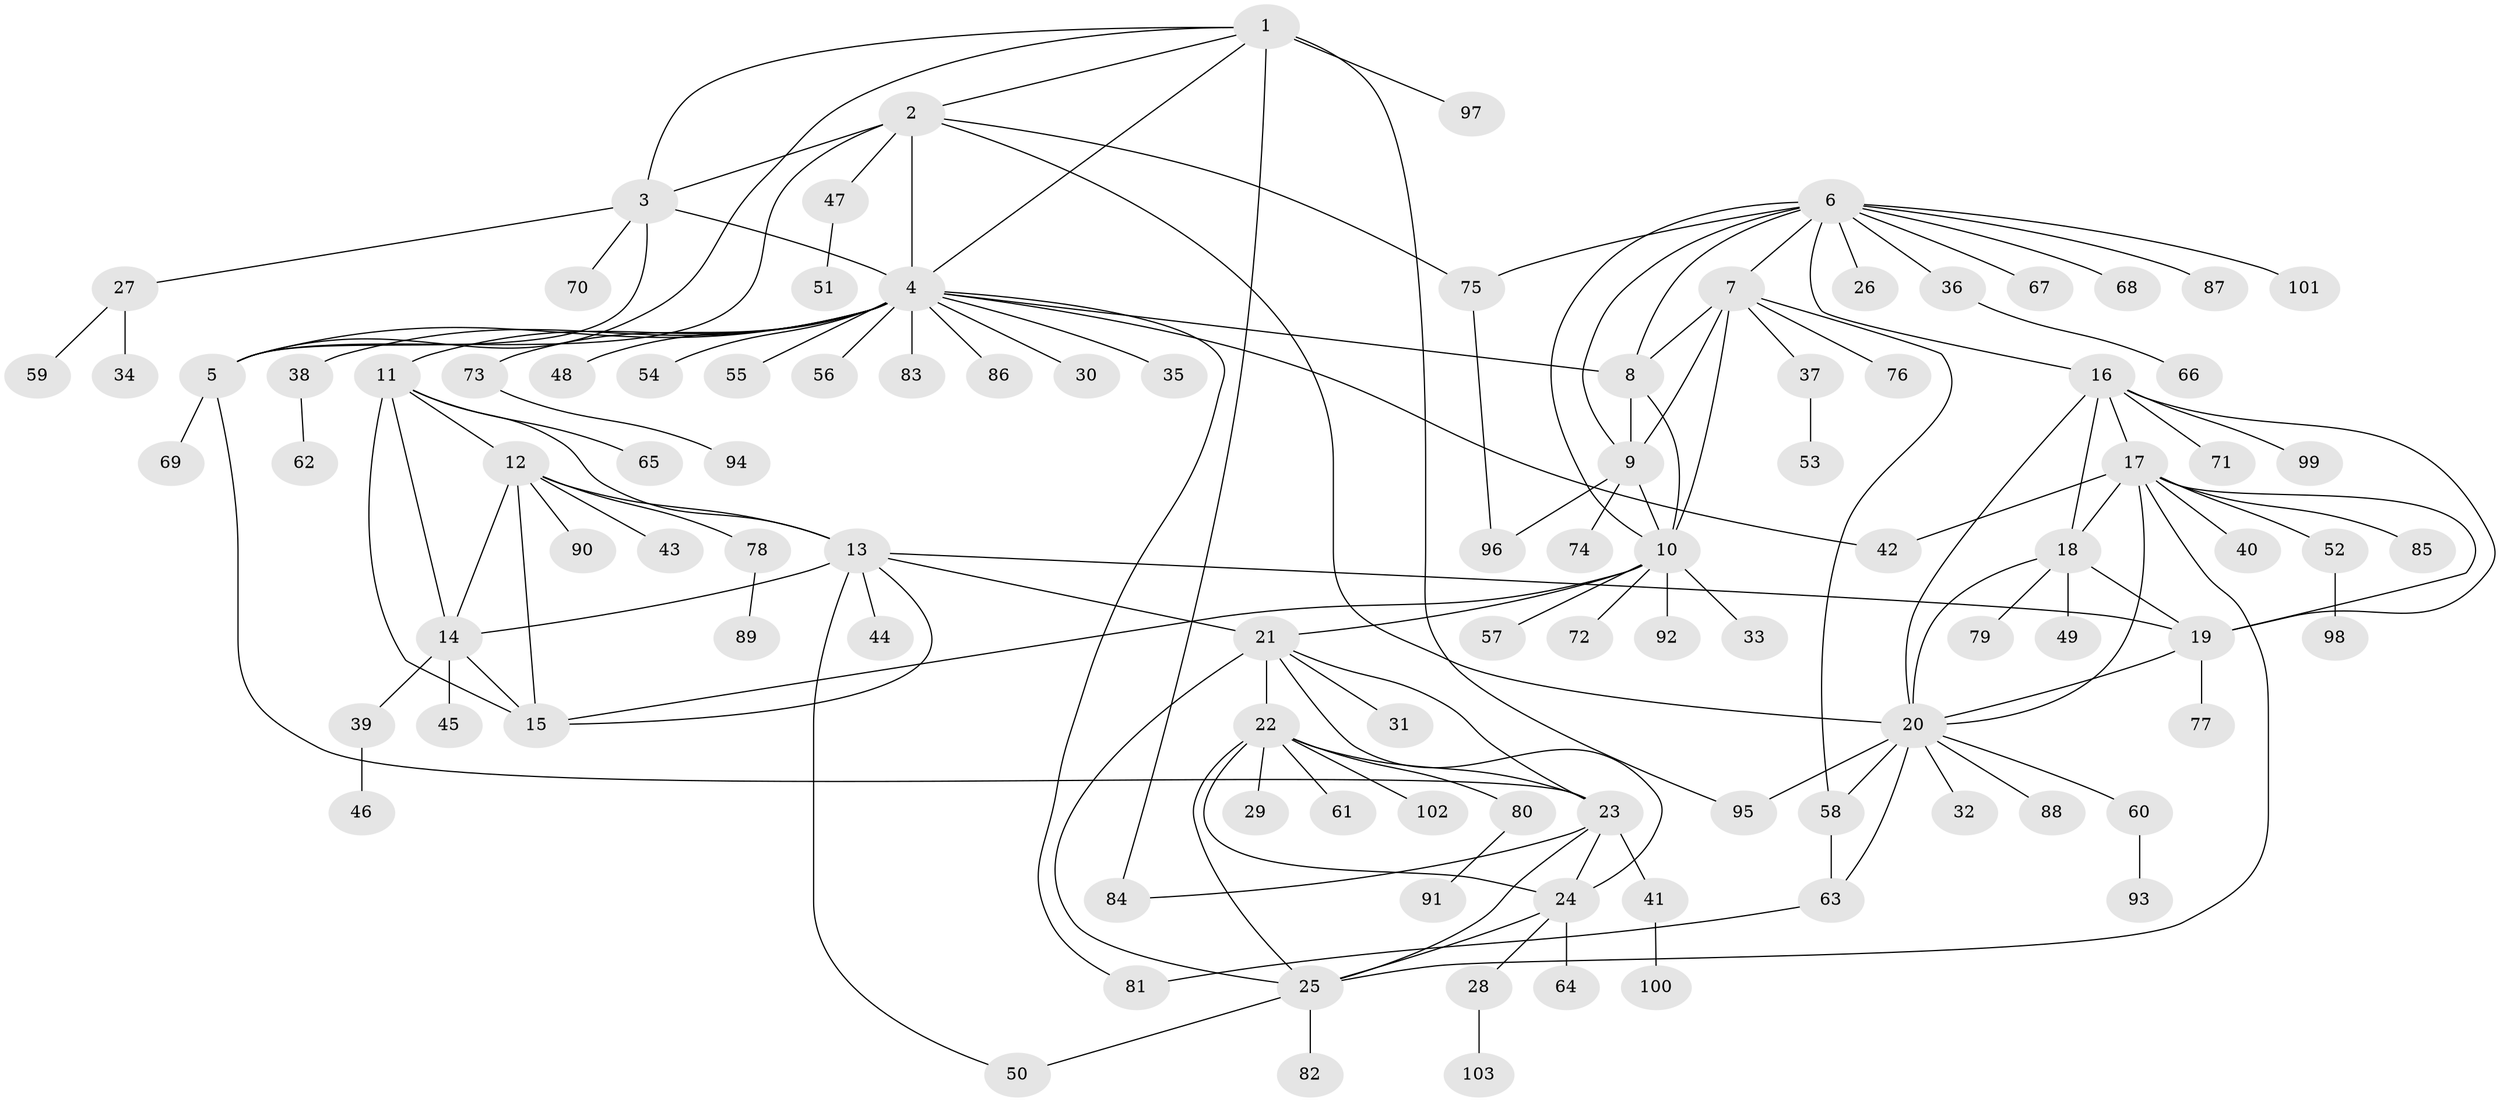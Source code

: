 // coarse degree distribution, {6: 0.04, 8: 0.013333333333333334, 19: 0.013333333333333334, 4: 0.04, 10: 0.02666666666666667, 12: 0.013333333333333334, 7: 0.04, 9: 0.02666666666666667, 5: 0.04, 1: 0.6533333333333333, 2: 0.06666666666666667, 3: 0.02666666666666667}
// Generated by graph-tools (version 1.1) at 2025/42/03/06/25 10:42:11]
// undirected, 103 vertices, 147 edges
graph export_dot {
graph [start="1"]
  node [color=gray90,style=filled];
  1;
  2;
  3;
  4;
  5;
  6;
  7;
  8;
  9;
  10;
  11;
  12;
  13;
  14;
  15;
  16;
  17;
  18;
  19;
  20;
  21;
  22;
  23;
  24;
  25;
  26;
  27;
  28;
  29;
  30;
  31;
  32;
  33;
  34;
  35;
  36;
  37;
  38;
  39;
  40;
  41;
  42;
  43;
  44;
  45;
  46;
  47;
  48;
  49;
  50;
  51;
  52;
  53;
  54;
  55;
  56;
  57;
  58;
  59;
  60;
  61;
  62;
  63;
  64;
  65;
  66;
  67;
  68;
  69;
  70;
  71;
  72;
  73;
  74;
  75;
  76;
  77;
  78;
  79;
  80;
  81;
  82;
  83;
  84;
  85;
  86;
  87;
  88;
  89;
  90;
  91;
  92;
  93;
  94;
  95;
  96;
  97;
  98;
  99;
  100;
  101;
  102;
  103;
  1 -- 2;
  1 -- 3;
  1 -- 4;
  1 -- 5;
  1 -- 84;
  1 -- 95;
  1 -- 97;
  2 -- 3;
  2 -- 4;
  2 -- 5;
  2 -- 20;
  2 -- 47;
  2 -- 75;
  3 -- 4;
  3 -- 5;
  3 -- 27;
  3 -- 70;
  4 -- 5;
  4 -- 8;
  4 -- 11;
  4 -- 30;
  4 -- 35;
  4 -- 38;
  4 -- 42;
  4 -- 48;
  4 -- 54;
  4 -- 55;
  4 -- 56;
  4 -- 73;
  4 -- 81;
  4 -- 83;
  4 -- 86;
  5 -- 23;
  5 -- 69;
  6 -- 7;
  6 -- 8;
  6 -- 9;
  6 -- 10;
  6 -- 16;
  6 -- 26;
  6 -- 36;
  6 -- 67;
  6 -- 68;
  6 -- 75;
  6 -- 87;
  6 -- 101;
  7 -- 8;
  7 -- 9;
  7 -- 10;
  7 -- 37;
  7 -- 58;
  7 -- 76;
  8 -- 9;
  8 -- 10;
  9 -- 10;
  9 -- 74;
  9 -- 96;
  10 -- 15;
  10 -- 21;
  10 -- 33;
  10 -- 57;
  10 -- 72;
  10 -- 92;
  11 -- 12;
  11 -- 13;
  11 -- 14;
  11 -- 15;
  11 -- 65;
  12 -- 13;
  12 -- 14;
  12 -- 15;
  12 -- 43;
  12 -- 78;
  12 -- 90;
  13 -- 14;
  13 -- 15;
  13 -- 19;
  13 -- 21;
  13 -- 44;
  13 -- 50;
  14 -- 15;
  14 -- 39;
  14 -- 45;
  16 -- 17;
  16 -- 18;
  16 -- 19;
  16 -- 20;
  16 -- 71;
  16 -- 99;
  17 -- 18;
  17 -- 19;
  17 -- 20;
  17 -- 25;
  17 -- 40;
  17 -- 42;
  17 -- 52;
  17 -- 85;
  18 -- 19;
  18 -- 20;
  18 -- 49;
  18 -- 79;
  19 -- 20;
  19 -- 77;
  20 -- 32;
  20 -- 58;
  20 -- 60;
  20 -- 63;
  20 -- 88;
  20 -- 95;
  21 -- 22;
  21 -- 23;
  21 -- 24;
  21 -- 25;
  21 -- 31;
  22 -- 23;
  22 -- 24;
  22 -- 25;
  22 -- 29;
  22 -- 61;
  22 -- 80;
  22 -- 102;
  23 -- 24;
  23 -- 25;
  23 -- 41;
  23 -- 84;
  24 -- 25;
  24 -- 28;
  24 -- 64;
  25 -- 50;
  25 -- 82;
  27 -- 34;
  27 -- 59;
  28 -- 103;
  36 -- 66;
  37 -- 53;
  38 -- 62;
  39 -- 46;
  41 -- 100;
  47 -- 51;
  52 -- 98;
  58 -- 63;
  60 -- 93;
  63 -- 81;
  73 -- 94;
  75 -- 96;
  78 -- 89;
  80 -- 91;
}
